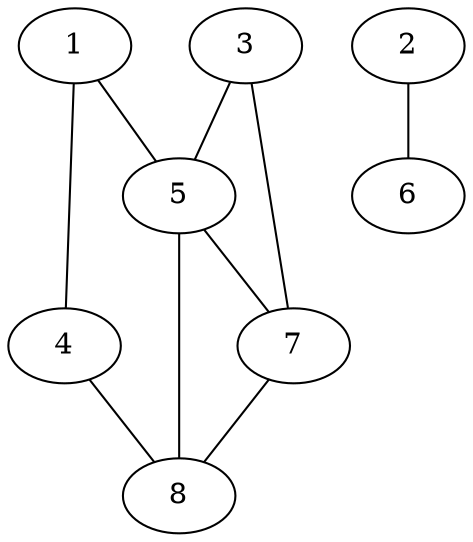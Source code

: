 graph g {
1;
2;
3;
4;
5;
6;
7;
8;
1 -- 4;
1 -- 5;
2 -- 6;
3 -- 5;
3 -- 7;
4 -- 8;
5 -- 7;
5 -- 8;
7 -- 8;
}
